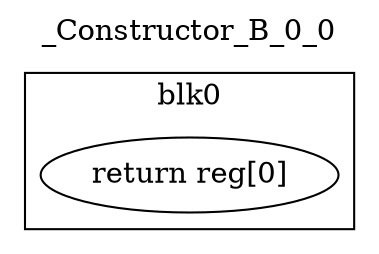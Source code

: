 digraph {
  rankdir=TB;
  b0_l0 [label="return reg[0]"]
  subgraph cluster_b0 {
    label = "blk0";
    b0_l0;
  }
  labelloc="t"
  label="_Constructor_B_0_0"
}